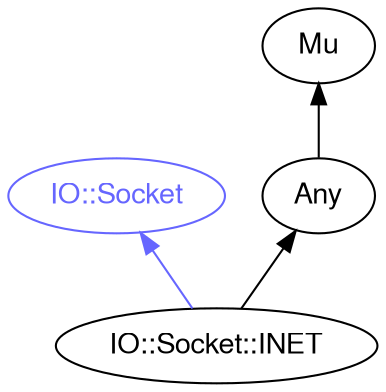 digraph "raku-type-graph" {
    rankdir=BT;
    splines=polyline;
    overlap=false;

    graph [truecolor=true bgcolor="#FFFFFF"];
    // Types
    "IO::Socket" [color="#6666FF", fontcolor="#6666FF", href="/type/IO::Socket", fontname="FreeSans"];
    "Mu" [color="#000000", fontcolor="#000000", href="/type/Mu", fontname="FreeSans"];
    "Any" [color="#000000", fontcolor="#000000", href="/type/Any", fontname="FreeSans"];
    "IO::Socket::INET" [color="#000000", fontcolor="#000000", href="/type/IO::Socket::INET", fontname="FreeSans"];

    // Superclasses
    "Any" -> "Mu" [color="#000000"];
    "IO::Socket::INET" -> "Any" [color="#000000"];

    // Roles
    "IO::Socket::INET" -> "IO::Socket" [color="#6666FF"];
}
